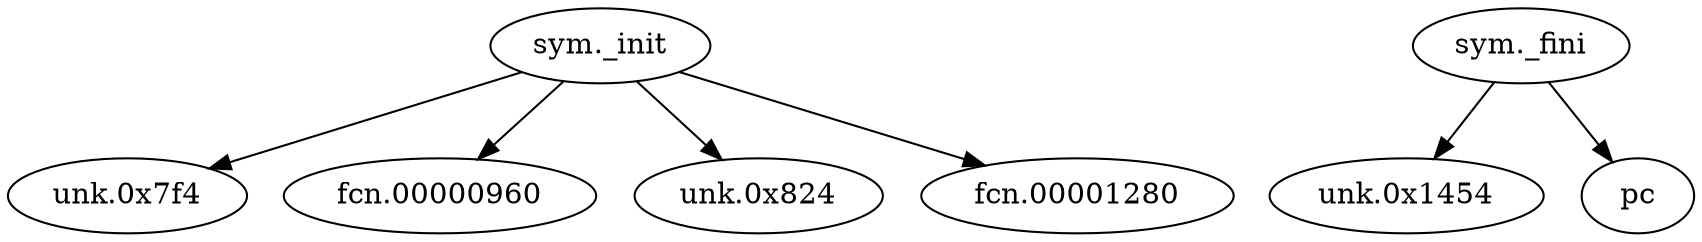 digraph code {
  "0x000007d0" [label="sym._init"];
  "0x000007d0" -> "0x000007f4";
  "0x000007f4" [label="unk.0x7f4"];
  "0x000007d0" -> "0x00000960";
  "0x00000960" [label="fcn.00000960"];
  "0x000007d0" -> "0x00000824";
  "0x00000824" [label="unk.0x824"];
  "0x000007d0" -> "0x00001280";
  "0x00001280" [label="fcn.00001280"];
  "0x00001430" [label="sym._fini"];
  "0x00001430" -> "0x00001454";
  "0x00001454" [label="unk.0x1454"];
  "0x00001430" -> "0x00000860";
  "0x00000860" [label="pc"];
}